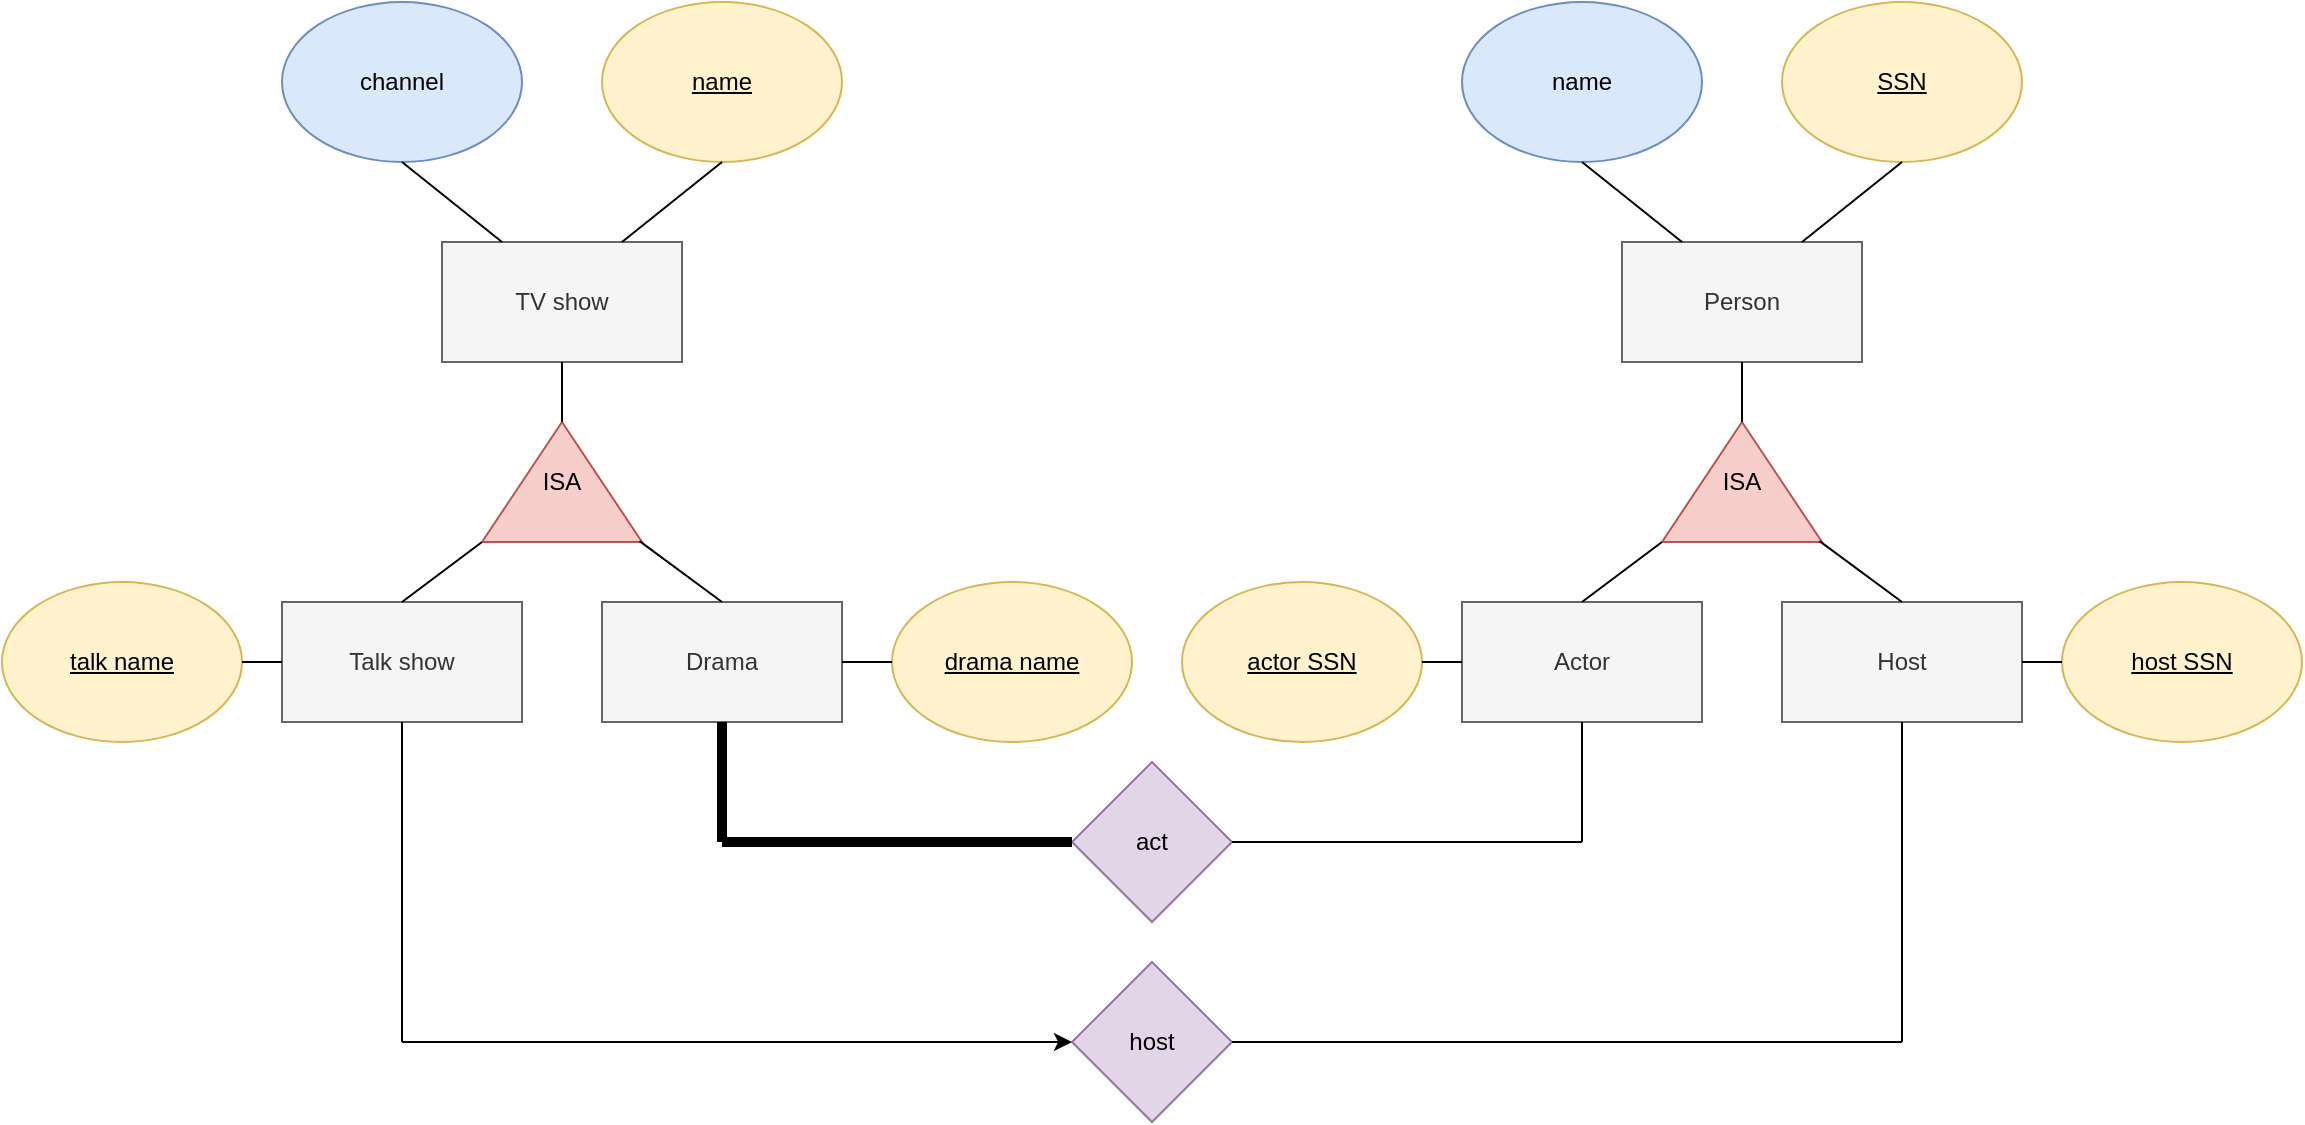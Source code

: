 <mxfile version="20.8.16" type="device"><diagram name="第1頁" id="x0mA9P9TTgbxvgz6QGh_"><mxGraphModel dx="1036" dy="702" grid="1" gridSize="10" guides="1" tooltips="1" connect="1" arrows="1" fold="1" page="1" pageScale="1" pageWidth="1169" pageHeight="827" math="0" shadow="0"><root><mxCell id="0"/><mxCell id="1" parent="0"/><mxCell id="z1spuy1v9E_YEidQ3_Mx-1" value="TV show" style="rounded=0;whiteSpace=wrap;html=1;fillColor=#f5f5f5;fontColor=#333333;strokeColor=#666666;" parent="1" vertex="1"><mxGeometry x="230" y="160" width="120" height="60" as="geometry"/></mxCell><mxCell id="z1spuy1v9E_YEidQ3_Mx-2" value="Talk show" style="rounded=0;whiteSpace=wrap;html=1;fillColor=#f5f5f5;fontColor=#333333;strokeColor=#666666;" parent="1" vertex="1"><mxGeometry x="150" y="340" width="120" height="60" as="geometry"/></mxCell><mxCell id="z1spuy1v9E_YEidQ3_Mx-3" value="Drama" style="rounded=0;whiteSpace=wrap;html=1;fillColor=#f5f5f5;fontColor=#333333;strokeColor=#666666;" parent="1" vertex="1"><mxGeometry x="310" y="340" width="120" height="60" as="geometry"/></mxCell><mxCell id="z1spuy1v9E_YEidQ3_Mx-5" value="ISA" style="triangle;whiteSpace=wrap;html=1;direction=north;fillColor=#f8cecc;strokeColor=#b85450;" parent="1" vertex="1"><mxGeometry x="250" y="250" width="80" height="60" as="geometry"/></mxCell><mxCell id="z1spuy1v9E_YEidQ3_Mx-6" value="Person" style="rounded=0;whiteSpace=wrap;html=1;fillColor=#f5f5f5;fontColor=#333333;strokeColor=#666666;" parent="1" vertex="1"><mxGeometry x="820" y="160" width="120" height="60" as="geometry"/></mxCell><mxCell id="z1spuy1v9E_YEidQ3_Mx-7" value="Actor" style="rounded=0;whiteSpace=wrap;html=1;fillColor=#f5f5f5;fontColor=#333333;strokeColor=#666666;" parent="1" vertex="1"><mxGeometry x="740" y="340" width="120" height="60" as="geometry"/></mxCell><mxCell id="z1spuy1v9E_YEidQ3_Mx-8" value="Host" style="rounded=0;whiteSpace=wrap;html=1;fillColor=#f5f5f5;fontColor=#333333;strokeColor=#666666;" parent="1" vertex="1"><mxGeometry x="900" y="340" width="120" height="60" as="geometry"/></mxCell><mxCell id="z1spuy1v9E_YEidQ3_Mx-9" value="channel" style="ellipse;whiteSpace=wrap;html=1;fillColor=#dae8fc;strokeColor=#6c8ebf;" parent="1" vertex="1"><mxGeometry x="150" y="40" width="120" height="80" as="geometry"/></mxCell><mxCell id="z1spuy1v9E_YEidQ3_Mx-10" value="&lt;u&gt;name&lt;/u&gt;" style="ellipse;whiteSpace=wrap;html=1;fillColor=#fff2cc;strokeColor=#d6b656;" parent="1" vertex="1"><mxGeometry x="310" y="40" width="120" height="80" as="geometry"/></mxCell><mxCell id="z1spuy1v9E_YEidQ3_Mx-11" value="" style="endArrow=none;html=1;rounded=0;exitX=0.5;exitY=1;exitDx=0;exitDy=0;entryX=0.25;entryY=0;entryDx=0;entryDy=0;" parent="1" source="z1spuy1v9E_YEidQ3_Mx-9" target="z1spuy1v9E_YEidQ3_Mx-1" edge="1"><mxGeometry width="50" height="50" relative="1" as="geometry"><mxPoint x="360" y="330" as="sourcePoint"/><mxPoint x="260" y="170" as="targetPoint"/></mxGeometry></mxCell><mxCell id="z1spuy1v9E_YEidQ3_Mx-12" value="" style="endArrow=none;html=1;rounded=0;entryX=0.5;entryY=1;entryDx=0;entryDy=0;exitX=0.75;exitY=0;exitDx=0;exitDy=0;" parent="1" source="z1spuy1v9E_YEidQ3_Mx-1" target="z1spuy1v9E_YEidQ3_Mx-10" edge="1"><mxGeometry width="50" height="50" relative="1" as="geometry"><mxPoint x="360" y="330" as="sourcePoint"/><mxPoint x="410" y="280" as="targetPoint"/></mxGeometry></mxCell><mxCell id="z1spuy1v9E_YEidQ3_Mx-13" value="" style="endArrow=none;html=1;rounded=0;entryX=0.5;entryY=1;entryDx=0;entryDy=0;exitX=1;exitY=0.5;exitDx=0;exitDy=0;" parent="1" source="z1spuy1v9E_YEidQ3_Mx-5" target="z1spuy1v9E_YEidQ3_Mx-1" edge="1"><mxGeometry width="50" height="50" relative="1" as="geometry"><mxPoint x="360" y="330" as="sourcePoint"/><mxPoint x="410" y="280" as="targetPoint"/></mxGeometry></mxCell><mxCell id="z1spuy1v9E_YEidQ3_Mx-14" value="" style="endArrow=none;html=1;rounded=0;exitX=0.5;exitY=0;exitDx=0;exitDy=0;" parent="1" source="z1spuy1v9E_YEidQ3_Mx-2" edge="1"><mxGeometry width="50" height="50" relative="1" as="geometry"><mxPoint x="360" y="330" as="sourcePoint"/><mxPoint x="250" y="310" as="targetPoint"/></mxGeometry></mxCell><mxCell id="z1spuy1v9E_YEidQ3_Mx-15" value="" style="endArrow=none;html=1;rounded=0;exitX=0.007;exitY=0.985;exitDx=0;exitDy=0;exitPerimeter=0;entryX=0.5;entryY=0;entryDx=0;entryDy=0;" parent="1" source="z1spuy1v9E_YEidQ3_Mx-5" target="z1spuy1v9E_YEidQ3_Mx-3" edge="1"><mxGeometry width="50" height="50" relative="1" as="geometry"><mxPoint x="360" y="330" as="sourcePoint"/><mxPoint x="410" y="280" as="targetPoint"/></mxGeometry></mxCell><mxCell id="z1spuy1v9E_YEidQ3_Mx-16" value="ISA" style="triangle;whiteSpace=wrap;html=1;direction=north;fillColor=#f8cecc;strokeColor=#b85450;" parent="1" vertex="1"><mxGeometry x="840" y="250" width="80" height="60" as="geometry"/></mxCell><mxCell id="z1spuy1v9E_YEidQ3_Mx-17" value="" style="endArrow=none;html=1;rounded=0;entryX=0.5;entryY=1;entryDx=0;entryDy=0;exitX=1;exitY=0.5;exitDx=0;exitDy=0;" parent="1" source="z1spuy1v9E_YEidQ3_Mx-16" edge="1"><mxGeometry width="50" height="50" relative="1" as="geometry"><mxPoint x="950" y="330" as="sourcePoint"/><mxPoint x="880" y="220" as="targetPoint"/></mxGeometry></mxCell><mxCell id="z1spuy1v9E_YEidQ3_Mx-18" value="" style="endArrow=none;html=1;rounded=0;exitX=0.5;exitY=0;exitDx=0;exitDy=0;" parent="1" edge="1"><mxGeometry width="50" height="50" relative="1" as="geometry"><mxPoint x="800" y="340" as="sourcePoint"/><mxPoint x="840" y="310" as="targetPoint"/></mxGeometry></mxCell><mxCell id="z1spuy1v9E_YEidQ3_Mx-19" value="" style="endArrow=none;html=1;rounded=0;exitX=0.007;exitY=0.985;exitDx=0;exitDy=0;exitPerimeter=0;entryX=0.5;entryY=0;entryDx=0;entryDy=0;" parent="1" source="z1spuy1v9E_YEidQ3_Mx-16" edge="1"><mxGeometry width="50" height="50" relative="1" as="geometry"><mxPoint x="950" y="330" as="sourcePoint"/><mxPoint x="960" y="340" as="targetPoint"/></mxGeometry></mxCell><mxCell id="z1spuy1v9E_YEidQ3_Mx-20" value="name" style="ellipse;whiteSpace=wrap;html=1;fillColor=#dae8fc;strokeColor=#6c8ebf;" parent="1" vertex="1"><mxGeometry x="740" y="40" width="120" height="80" as="geometry"/></mxCell><mxCell id="z1spuy1v9E_YEidQ3_Mx-21" value="&lt;u&gt;SSN&lt;/u&gt;" style="ellipse;whiteSpace=wrap;html=1;fillColor=#fff2cc;strokeColor=#d6b656;" parent="1" vertex="1"><mxGeometry x="900" y="40" width="120" height="80" as="geometry"/></mxCell><mxCell id="z1spuy1v9E_YEidQ3_Mx-24" value="" style="endArrow=none;html=1;rounded=0;exitX=0.5;exitY=1;exitDx=0;exitDy=0;entryX=0.25;entryY=0;entryDx=0;entryDy=0;" parent="1" edge="1"><mxGeometry width="50" height="50" relative="1" as="geometry"><mxPoint x="800" y="120" as="sourcePoint"/><mxPoint x="850" y="160" as="targetPoint"/></mxGeometry></mxCell><mxCell id="z1spuy1v9E_YEidQ3_Mx-25" value="" style="endArrow=none;html=1;rounded=0;entryX=0.5;entryY=1;entryDx=0;entryDy=0;exitX=0.75;exitY=0;exitDx=0;exitDy=0;" parent="1" edge="1"><mxGeometry width="50" height="50" relative="1" as="geometry"><mxPoint x="910" y="160" as="sourcePoint"/><mxPoint x="960" y="120" as="targetPoint"/></mxGeometry></mxCell><mxCell id="z1spuy1v9E_YEidQ3_Mx-26" value="act" style="rhombus;whiteSpace=wrap;html=1;fillColor=#e1d5e7;strokeColor=#9673a6;" parent="1" vertex="1"><mxGeometry x="545" y="420" width="80" height="80" as="geometry"/></mxCell><mxCell id="z1spuy1v9E_YEidQ3_Mx-27" value="host" style="rhombus;whiteSpace=wrap;html=1;fillColor=#e1d5e7;strokeColor=#9673a6;" parent="1" vertex="1"><mxGeometry x="545" y="520" width="80" height="80" as="geometry"/></mxCell><mxCell id="z1spuy1v9E_YEidQ3_Mx-28" value="" style="endArrow=none;html=1;rounded=0;exitX=0.5;exitY=1;exitDx=0;exitDy=0;" parent="1" source="z1spuy1v9E_YEidQ3_Mx-2" edge="1"><mxGeometry width="50" height="50" relative="1" as="geometry"><mxPoint x="360" y="330" as="sourcePoint"/><mxPoint x="210" y="560" as="targetPoint"/></mxGeometry></mxCell><mxCell id="z1spuy1v9E_YEidQ3_Mx-29" value="" style="endArrow=classic;html=1;rounded=0;" parent="1" target="z1spuy1v9E_YEidQ3_Mx-27" edge="1"><mxGeometry width="50" height="50" relative="1" as="geometry"><mxPoint x="210" y="560" as="sourcePoint"/><mxPoint x="410" y="280" as="targetPoint"/></mxGeometry></mxCell><mxCell id="z1spuy1v9E_YEidQ3_Mx-30" value="" style="endArrow=none;html=1;rounded=0;strokeWidth=1;exitX=1;exitY=0.5;exitDx=0;exitDy=0;" parent="1" source="z1spuy1v9E_YEidQ3_Mx-27" edge="1"><mxGeometry width="50" height="50" relative="1" as="geometry"><mxPoint x="770" y="560" as="sourcePoint"/><mxPoint x="960" y="560" as="targetPoint"/></mxGeometry></mxCell><mxCell id="z1spuy1v9E_YEidQ3_Mx-31" value="" style="endArrow=none;html=1;rounded=0;entryX=0.5;entryY=1;entryDx=0;entryDy=0;strokeWidth=1;" parent="1" target="z1spuy1v9E_YEidQ3_Mx-8" edge="1"><mxGeometry width="50" height="50" relative="1" as="geometry"><mxPoint x="960" y="560" as="sourcePoint"/><mxPoint x="680" y="280" as="targetPoint"/></mxGeometry></mxCell><mxCell id="z1spuy1v9E_YEidQ3_Mx-32" value="" style="endArrow=none;html=1;rounded=0;exitX=0.5;exitY=1;exitDx=0;exitDy=0;strokeWidth=5;" parent="1" source="z1spuy1v9E_YEidQ3_Mx-3" edge="1"><mxGeometry width="50" height="50" relative="1" as="geometry"><mxPoint x="360" y="330" as="sourcePoint"/><mxPoint x="370" y="460" as="targetPoint"/></mxGeometry></mxCell><mxCell id="z1spuy1v9E_YEidQ3_Mx-33" value="" style="endArrow=none;html=1;rounded=0;entryX=0;entryY=0.5;entryDx=0;entryDy=0;strokeWidth=5;" parent="1" target="z1spuy1v9E_YEidQ3_Mx-26" edge="1"><mxGeometry width="50" height="50" relative="1" as="geometry"><mxPoint x="370" y="460" as="sourcePoint"/><mxPoint x="410" y="280" as="targetPoint"/></mxGeometry></mxCell><mxCell id="z1spuy1v9E_YEidQ3_Mx-34" value="" style="endArrow=none;html=1;rounded=0;strokeWidth=1;exitX=1;exitY=0.5;exitDx=0;exitDy=0;" parent="1" source="z1spuy1v9E_YEidQ3_Mx-26" edge="1"><mxGeometry width="50" height="50" relative="1" as="geometry"><mxPoint x="760" y="460" as="sourcePoint"/><mxPoint x="800" y="460" as="targetPoint"/></mxGeometry></mxCell><mxCell id="z1spuy1v9E_YEidQ3_Mx-35" value="" style="endArrow=none;html=1;rounded=0;strokeWidth=1;entryX=0.5;entryY=1;entryDx=0;entryDy=0;" parent="1" target="z1spuy1v9E_YEidQ3_Mx-7" edge="1"><mxGeometry width="50" height="50" relative="1" as="geometry"><mxPoint x="800" y="460" as="sourcePoint"/><mxPoint x="680" y="280" as="targetPoint"/></mxGeometry></mxCell><mxCell id="4BSBWsZa3alVC7_mYt2--1" value="&lt;u&gt;talk name&lt;/u&gt;" style="ellipse;whiteSpace=wrap;html=1;fillColor=#fff2cc;strokeColor=#d6b656;" vertex="1" parent="1"><mxGeometry x="10" y="330" width="120" height="80" as="geometry"/></mxCell><mxCell id="4BSBWsZa3alVC7_mYt2--2" value="" style="endArrow=none;html=1;rounded=0;exitX=1;exitY=0.5;exitDx=0;exitDy=0;entryX=0;entryY=0.5;entryDx=0;entryDy=0;" edge="1" parent="1" source="4BSBWsZa3alVC7_mYt2--1" target="z1spuy1v9E_YEidQ3_Mx-2"><mxGeometry width="50" height="50" relative="1" as="geometry"><mxPoint x="390" y="380" as="sourcePoint"/><mxPoint x="440" y="330" as="targetPoint"/></mxGeometry></mxCell><mxCell id="4BSBWsZa3alVC7_mYt2--3" value="&lt;u&gt;drama name&lt;/u&gt;" style="ellipse;whiteSpace=wrap;html=1;fillColor=#fff2cc;strokeColor=#d6b656;" vertex="1" parent="1"><mxGeometry x="455" y="330" width="120" height="80" as="geometry"/></mxCell><mxCell id="4BSBWsZa3alVC7_mYt2--5" value="" style="endArrow=none;html=1;rounded=0;exitX=1;exitY=0.5;exitDx=0;exitDy=0;entryX=0;entryY=0.5;entryDx=0;entryDy=0;" edge="1" parent="1" source="z1spuy1v9E_YEidQ3_Mx-3" target="4BSBWsZa3alVC7_mYt2--3"><mxGeometry width="50" height="50" relative="1" as="geometry"><mxPoint x="520" y="380" as="sourcePoint"/><mxPoint x="570" y="330" as="targetPoint"/></mxGeometry></mxCell><mxCell id="4BSBWsZa3alVC7_mYt2--6" value="&lt;u&gt;actor SSN&lt;/u&gt;" style="ellipse;whiteSpace=wrap;html=1;fillColor=#fff2cc;strokeColor=#d6b656;" vertex="1" parent="1"><mxGeometry x="600" y="330" width="120" height="80" as="geometry"/></mxCell><mxCell id="4BSBWsZa3alVC7_mYt2--7" value="&lt;u&gt;host SSN&lt;/u&gt;" style="ellipse;whiteSpace=wrap;html=1;fillColor=#fff2cc;strokeColor=#d6b656;" vertex="1" parent="1"><mxGeometry x="1040" y="330" width="120" height="80" as="geometry"/></mxCell><mxCell id="4BSBWsZa3alVC7_mYt2--8" value="" style="endArrow=none;html=1;rounded=0;exitX=1;exitY=0.5;exitDx=0;exitDy=0;entryX=0;entryY=0.5;entryDx=0;entryDy=0;" edge="1" parent="1" source="4BSBWsZa3alVC7_mYt2--6" target="z1spuy1v9E_YEidQ3_Mx-7"><mxGeometry width="50" height="50" relative="1" as="geometry"><mxPoint x="710" y="340" as="sourcePoint"/><mxPoint x="760" y="290" as="targetPoint"/></mxGeometry></mxCell><mxCell id="4BSBWsZa3alVC7_mYt2--9" value="" style="endArrow=none;html=1;rounded=0;entryX=0;entryY=0.5;entryDx=0;entryDy=0;exitX=1;exitY=0.5;exitDx=0;exitDy=0;" edge="1" parent="1" source="z1spuy1v9E_YEidQ3_Mx-8" target="4BSBWsZa3alVC7_mYt2--7"><mxGeometry width="50" height="50" relative="1" as="geometry"><mxPoint x="710" y="340" as="sourcePoint"/><mxPoint x="760" y="290" as="targetPoint"/></mxGeometry></mxCell></root></mxGraphModel></diagram></mxfile>